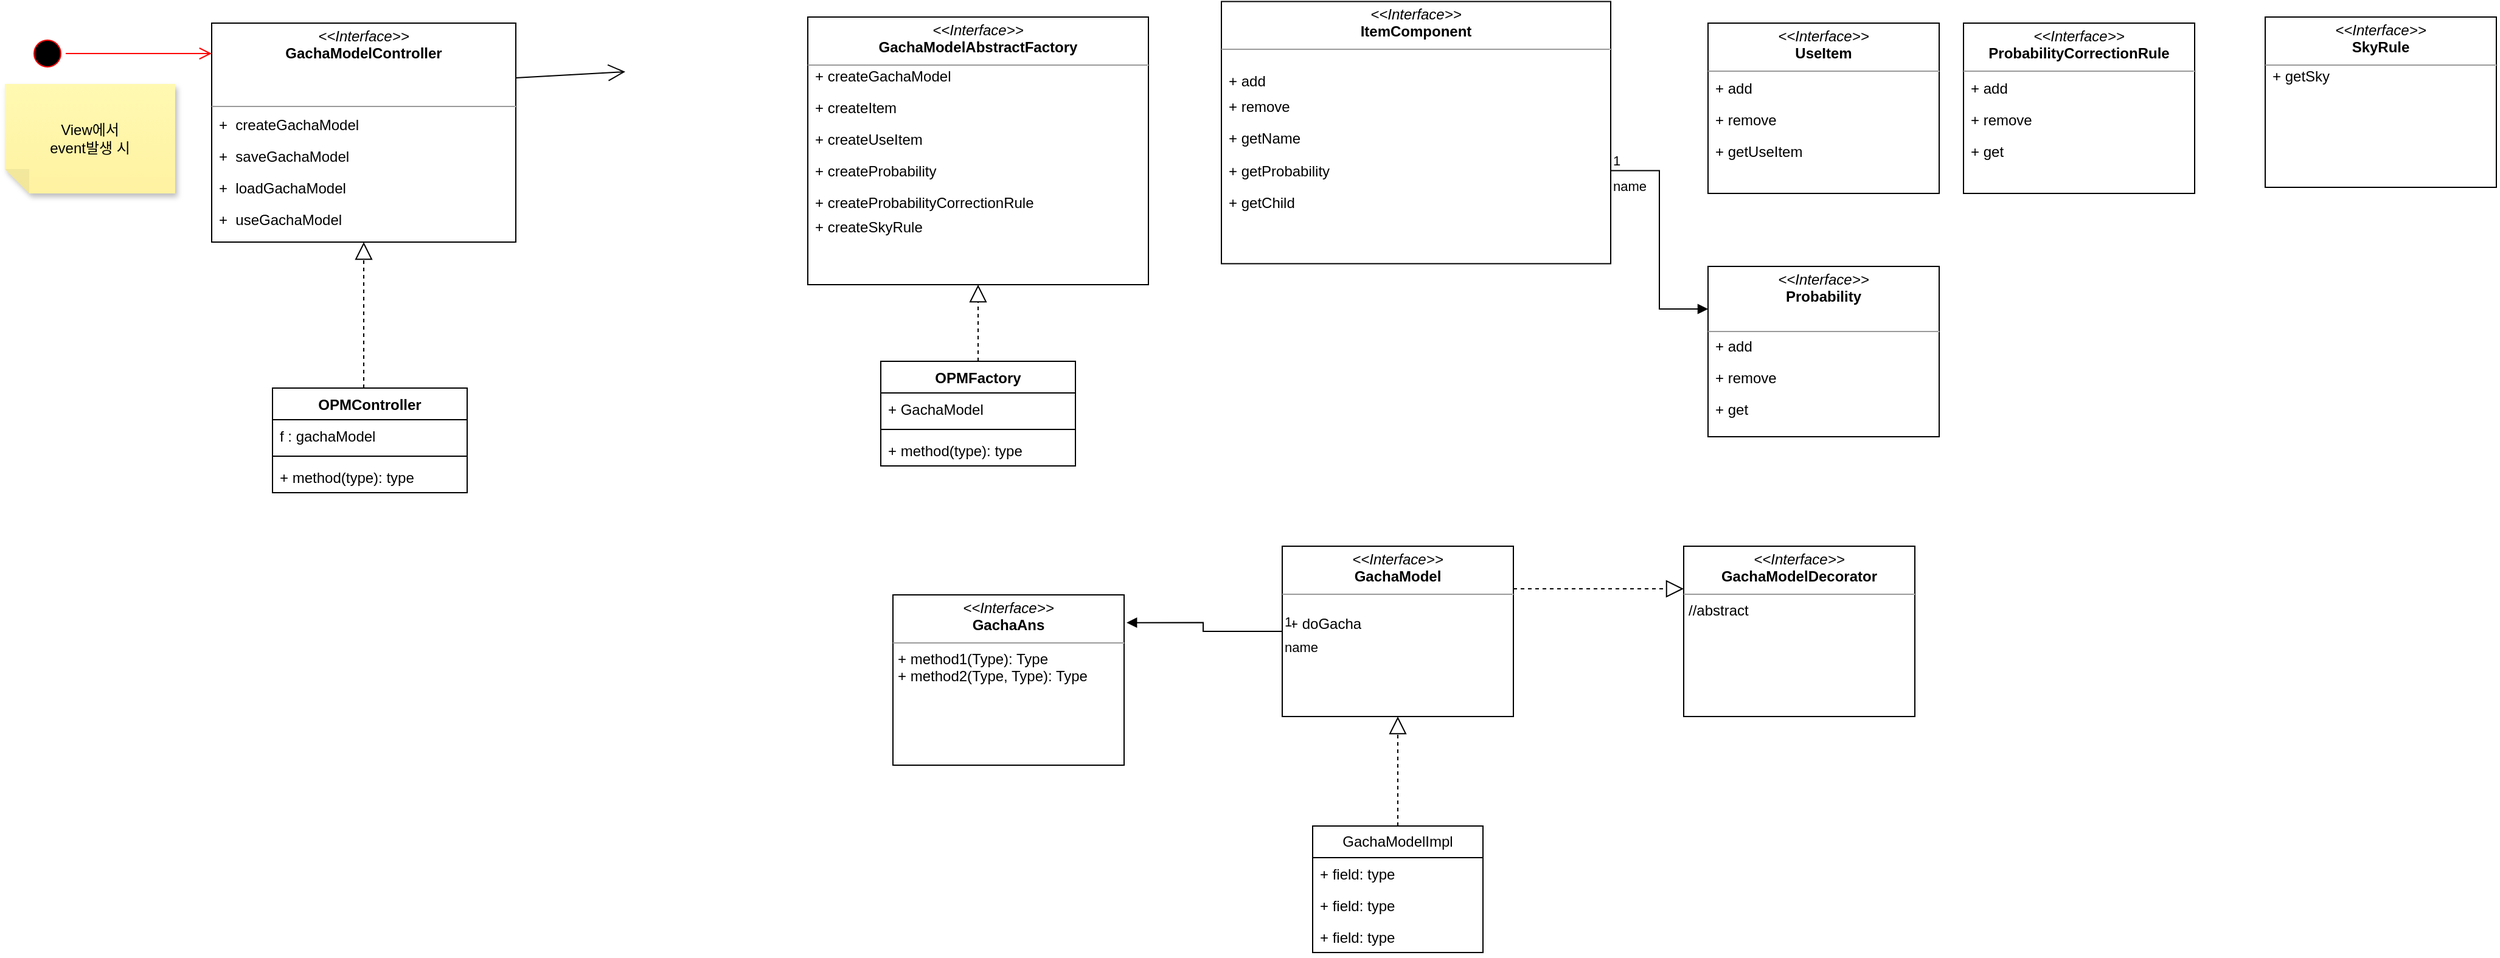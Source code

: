 <mxfile version="21.3.8" type="device">
  <diagram name="페이지-1" id="71CP7K-xA_H524tfC2j_">
    <mxGraphModel dx="1477" dy="660" grid="1" gridSize="10" guides="1" tooltips="1" connect="1" arrows="1" fold="1" page="1" pageScale="1" pageWidth="827" pageHeight="1169" math="0" shadow="0">
      <root>
        <mxCell id="0" />
        <mxCell id="1" parent="0" />
        <mxCell id="IP1F_LFjxFDL6-v84dJm-4" value="" style="ellipse;html=1;shape=startState;fillColor=#000000;strokeColor=#ff0000;" parent="1" vertex="1">
          <mxGeometry x="40" y="80" width="30" height="30" as="geometry" />
        </mxCell>
        <mxCell id="IP1F_LFjxFDL6-v84dJm-5" value="" style="edgeStyle=orthogonalEdgeStyle;html=1;verticalAlign=bottom;endArrow=open;endSize=8;strokeColor=#ff0000;rounded=0;exitX=1;exitY=0.5;exitDx=0;exitDy=0;" parent="1" source="IP1F_LFjxFDL6-v84dJm-4" edge="1">
          <mxGeometry relative="1" as="geometry">
            <mxPoint x="190" y="95" as="targetPoint" />
          </mxGeometry>
        </mxCell>
        <mxCell id="IP1F_LFjxFDL6-v84dJm-7" value="View에서&lt;br&gt;event발생 시" style="shape=note;whiteSpace=wrap;html=1;backgroundOutline=1;fontColor=#000000;darkOpacity=0.05;fillColor=#FFF9B2;strokeColor=none;fillStyle=solid;direction=west;gradientDirection=north;gradientColor=#FFF2A1;shadow=1;size=20;pointerEvents=1;" parent="1" vertex="1">
          <mxGeometry x="20" y="120" width="140" height="90" as="geometry" />
        </mxCell>
        <mxCell id="IP1F_LFjxFDL6-v84dJm-22" value="" style="endArrow=open;endFill=1;endSize=12;html=1;rounded=0;exitX=1;exitY=0.25;exitDx=0;exitDy=0;" parent="1" source="IP1F_LFjxFDL6-v84dJm-2" edge="1">
          <mxGeometry width="160" relative="1" as="geometry">
            <mxPoint x="414" y="270" as="sourcePoint" />
            <mxPoint x="530" y="110" as="targetPoint" />
          </mxGeometry>
        </mxCell>
        <mxCell id="IP1F_LFjxFDL6-v84dJm-34" value="" style="group" parent="1" vertex="1" connectable="0">
          <mxGeometry x="1020" y="52.25" width="320" height="215.5" as="geometry" />
        </mxCell>
        <mxCell id="IP1F_LFjxFDL6-v84dJm-28" value="&lt;p style=&quot;margin:0px;margin-top:4px;text-align:center;&quot;&gt;&lt;i&gt;&amp;lt;&amp;lt;Interface&amp;gt;&amp;gt;&lt;/i&gt;&lt;br&gt;&lt;b&gt;ItemComponent&lt;/b&gt;&lt;/p&gt;&lt;hr size=&quot;1&quot;&gt;&lt;p style=&quot;margin:0px;margin-left:4px;&quot;&gt;&lt;br&gt;&lt;/p&gt;" style="verticalAlign=top;align=left;overflow=fill;fontSize=12;fontFamily=Helvetica;html=1;whiteSpace=wrap;" parent="IP1F_LFjxFDL6-v84dJm-34" vertex="1">
          <mxGeometry width="320" height="215.5" as="geometry" />
        </mxCell>
        <mxCell id="IP1F_LFjxFDL6-v84dJm-29" value="+ add" style="text;strokeColor=none;fillColor=none;align=left;verticalAlign=top;spacingLeft=4;spacingRight=4;overflow=hidden;rotatable=0;points=[[0,0.5],[1,0.5]];portConstraint=eastwest;whiteSpace=wrap;html=1;" parent="IP1F_LFjxFDL6-v84dJm-34" vertex="1">
          <mxGeometry y="52.088" width="320" height="26.555" as="geometry" />
        </mxCell>
        <mxCell id="IP1F_LFjxFDL6-v84dJm-30" value="+ remove" style="text;strokeColor=none;fillColor=none;align=left;verticalAlign=top;spacingLeft=4;spacingRight=4;overflow=hidden;rotatable=0;points=[[0,0.5],[1,0.5]];portConstraint=eastwest;whiteSpace=wrap;html=1;" parent="IP1F_LFjxFDL6-v84dJm-34" vertex="1">
          <mxGeometry y="72.514" width="100" height="26.555" as="geometry" />
        </mxCell>
        <mxCell id="IP1F_LFjxFDL6-v84dJm-31" value="+ getChild" style="text;strokeColor=none;fillColor=none;align=left;verticalAlign=top;spacingLeft=4;spacingRight=4;overflow=hidden;rotatable=0;points=[[0,0.5],[1,0.5]];portConstraint=eastwest;whiteSpace=wrap;html=1;" parent="IP1F_LFjxFDL6-v84dJm-34" vertex="1">
          <mxGeometry y="152.178" width="320" height="26.555" as="geometry" />
        </mxCell>
        <mxCell id="IP1F_LFjxFDL6-v84dJm-32" value="+ getProbability" style="text;strokeColor=none;fillColor=none;align=left;verticalAlign=top;spacingLeft=4;spacingRight=4;overflow=hidden;rotatable=0;points=[[0,0.5],[1,0.5]];portConstraint=eastwest;whiteSpace=wrap;html=1;" parent="IP1F_LFjxFDL6-v84dJm-34" vertex="1">
          <mxGeometry y="125.623" width="320" height="26.555" as="geometry" />
        </mxCell>
        <mxCell id="IP1F_LFjxFDL6-v84dJm-33" value="+ getName" style="text;strokeColor=none;fillColor=none;align=left;verticalAlign=top;spacingLeft=4;spacingRight=4;overflow=hidden;rotatable=0;points=[[0,0.5],[1,0.5]];portConstraint=eastwest;whiteSpace=wrap;html=1;" parent="IP1F_LFjxFDL6-v84dJm-34" vertex="1">
          <mxGeometry y="99.069" width="320" height="26.555" as="geometry" />
        </mxCell>
        <mxCell id="IP1F_LFjxFDL6-v84dJm-36" value="" style="group" parent="1" vertex="1" connectable="0">
          <mxGeometry x="190" y="70" width="250" height="180" as="geometry" />
        </mxCell>
        <mxCell id="IP1F_LFjxFDL6-v84dJm-2" value="&lt;p style=&quot;margin:0px;margin-top:4px;text-align:center;&quot;&gt;&lt;i&gt;&amp;lt;&amp;lt;Interface&amp;gt;&amp;gt;&lt;/i&gt;&lt;br&gt;&lt;b&gt;GachaModelController&lt;/b&gt;&lt;/p&gt;&lt;p style=&quot;margin:0px;margin-left:4px;&quot;&gt;&lt;br&gt;&lt;br&gt;&lt;/p&gt;&lt;hr size=&quot;1&quot;&gt;&lt;p style=&quot;margin:0px;margin-left:4px;&quot;&gt;&lt;br&gt;&lt;/p&gt;" style="verticalAlign=top;align=left;overflow=fill;fontSize=12;fontFamily=Helvetica;html=1;whiteSpace=wrap;" parent="IP1F_LFjxFDL6-v84dJm-36" vertex="1">
          <mxGeometry width="250" height="180" as="geometry" />
        </mxCell>
        <mxCell id="IP1F_LFjxFDL6-v84dJm-3" style="edgeStyle=orthogonalEdgeStyle;rounded=0;orthogonalLoop=1;jettySize=auto;html=1;exitX=0.5;exitY=1;exitDx=0;exitDy=0;" parent="IP1F_LFjxFDL6-v84dJm-36" source="IP1F_LFjxFDL6-v84dJm-2" target="IP1F_LFjxFDL6-v84dJm-2" edge="1">
          <mxGeometry relative="1" as="geometry" />
        </mxCell>
        <mxCell id="IP1F_LFjxFDL6-v84dJm-17" value="+&amp;nbsp; createGachaModel" style="text;strokeColor=none;fillColor=none;align=left;verticalAlign=top;spacingLeft=4;spacingRight=4;overflow=hidden;rotatable=0;points=[[0,0.5],[1,0.5]];portConstraint=eastwest;whiteSpace=wrap;html=1;" parent="IP1F_LFjxFDL6-v84dJm-36" vertex="1">
          <mxGeometry y="70" width="250" height="26" as="geometry" />
        </mxCell>
        <mxCell id="IP1F_LFjxFDL6-v84dJm-18" value="+&amp;nbsp; saveGachaModel" style="text;strokeColor=none;fillColor=none;align=left;verticalAlign=top;spacingLeft=4;spacingRight=4;overflow=hidden;rotatable=0;points=[[0,0.5],[1,0.5]];portConstraint=eastwest;whiteSpace=wrap;html=1;" parent="IP1F_LFjxFDL6-v84dJm-36" vertex="1">
          <mxGeometry y="96" width="250" height="26" as="geometry" />
        </mxCell>
        <mxCell id="IP1F_LFjxFDL6-v84dJm-19" value="+&amp;nbsp; loadGachaModel" style="text;strokeColor=none;fillColor=none;align=left;verticalAlign=top;spacingLeft=4;spacingRight=4;overflow=hidden;rotatable=0;points=[[0,0.5],[1,0.5]];portConstraint=eastwest;whiteSpace=wrap;html=1;" parent="IP1F_LFjxFDL6-v84dJm-36" vertex="1">
          <mxGeometry y="122" width="250" height="26" as="geometry" />
        </mxCell>
        <mxCell id="IP1F_LFjxFDL6-v84dJm-20" value="+&amp;nbsp; useGachaModel" style="text;strokeColor=none;fillColor=none;align=left;verticalAlign=top;spacingLeft=4;spacingRight=4;overflow=hidden;rotatable=0;points=[[0,0.5],[1,0.5]];portConstraint=eastwest;whiteSpace=wrap;html=1;" parent="IP1F_LFjxFDL6-v84dJm-36" vertex="1">
          <mxGeometry y="148" width="250" height="26" as="geometry" />
        </mxCell>
        <mxCell id="IP1F_LFjxFDL6-v84dJm-37" value="&lt;p style=&quot;margin:0px;margin-top:4px;text-align:center;&quot;&gt;&lt;i&gt;&amp;lt;&amp;lt;Interface&amp;gt;&amp;gt;&lt;/i&gt;&lt;br&gt;&lt;b&gt;GachaModel&lt;/b&gt;&lt;/p&gt;&lt;hr size=&quot;1&quot;&gt;&lt;p style=&quot;margin:0px;margin-left:4px;&quot;&gt;&lt;br&gt;&lt;/p&gt;" style="verticalAlign=top;align=left;overflow=fill;fontSize=12;fontFamily=Helvetica;html=1;whiteSpace=wrap;" parent="1" vertex="1">
          <mxGeometry x="1070" y="500" width="190" height="140" as="geometry" />
        </mxCell>
        <mxCell id="IP1F_LFjxFDL6-v84dJm-38" value="+ doGacha" style="text;strokeColor=none;fillColor=none;align=left;verticalAlign=top;spacingLeft=4;spacingRight=4;overflow=hidden;rotatable=0;points=[[0,0.5],[1,0.5]];portConstraint=eastwest;whiteSpace=wrap;html=1;" parent="1" vertex="1">
          <mxGeometry x="1070" y="550" width="190" height="26" as="geometry" />
        </mxCell>
        <mxCell id="IP1F_LFjxFDL6-v84dJm-39" value="" style="endArrow=block;dashed=1;endFill=0;endSize=12;html=1;rounded=0;exitX=1;exitY=0.25;exitDx=0;exitDy=0;" parent="1" source="IP1F_LFjxFDL6-v84dJm-37" edge="1">
          <mxGeometry width="160" relative="1" as="geometry">
            <mxPoint x="1240" y="470" as="sourcePoint" />
            <mxPoint x="1400" y="535" as="targetPoint" />
            <Array as="points" />
          </mxGeometry>
        </mxCell>
        <mxCell id="IP1F_LFjxFDL6-v84dJm-40" value="&lt;p style=&quot;margin:0px;margin-top:4px;text-align:center;&quot;&gt;&lt;i&gt;&amp;lt;&amp;lt;Interface&amp;gt;&amp;gt;&lt;/i&gt;&lt;br&gt;&lt;b&gt;GachaModelDecorator&lt;/b&gt;&lt;/p&gt;&lt;hr size=&quot;1&quot;&gt;&lt;p style=&quot;margin:0px;margin-left:4px;&quot;&gt;&lt;/p&gt;&lt;p style=&quot;margin:0px;margin-left:4px;&quot;&gt;//abstract&lt;/p&gt;" style="verticalAlign=top;align=left;overflow=fill;fontSize=12;fontFamily=Helvetica;html=1;whiteSpace=wrap;" parent="1" vertex="1">
          <mxGeometry x="1400" y="500" width="190" height="140" as="geometry" />
        </mxCell>
        <mxCell id="IP1F_LFjxFDL6-v84dJm-41" value="&lt;p style=&quot;margin:0px;margin-top:4px;text-align:center;&quot;&gt;&lt;i&gt;&amp;lt;&amp;lt;Interface&amp;gt;&amp;gt;&lt;/i&gt;&lt;br&gt;&lt;b&gt;UseItem&lt;/b&gt;&lt;/p&gt;&lt;hr size=&quot;1&quot;&gt;&lt;p style=&quot;margin:0px;margin-left:4px;&quot;&gt;&lt;br&gt;&lt;/p&gt;" style="verticalAlign=top;align=left;overflow=fill;fontSize=12;fontFamily=Helvetica;html=1;whiteSpace=wrap;" parent="1" vertex="1">
          <mxGeometry x="1420" y="70" width="190" height="140" as="geometry" />
        </mxCell>
        <mxCell id="IP1F_LFjxFDL6-v84dJm-42" value="+ add" style="text;strokeColor=none;fillColor=none;align=left;verticalAlign=top;spacingLeft=4;spacingRight=4;overflow=hidden;rotatable=0;points=[[0,0.5],[1,0.5]];portConstraint=eastwest;whiteSpace=wrap;html=1;" parent="1" vertex="1">
          <mxGeometry x="1420" y="110" width="100" height="26" as="geometry" />
        </mxCell>
        <mxCell id="IP1F_LFjxFDL6-v84dJm-43" value="+ remove" style="text;strokeColor=none;fillColor=none;align=left;verticalAlign=top;spacingLeft=4;spacingRight=4;overflow=hidden;rotatable=0;points=[[0,0.5],[1,0.5]];portConstraint=eastwest;whiteSpace=wrap;html=1;" parent="1" vertex="1">
          <mxGeometry x="1420" y="136" width="100" height="26" as="geometry" />
        </mxCell>
        <mxCell id="IP1F_LFjxFDL6-v84dJm-44" value="+ getUseItem" style="text;strokeColor=none;fillColor=none;align=left;verticalAlign=top;spacingLeft=4;spacingRight=4;overflow=hidden;rotatable=0;points=[[0,0.5],[1,0.5]];portConstraint=eastwest;whiteSpace=wrap;html=1;" parent="1" vertex="1">
          <mxGeometry x="1420" y="162" width="100" height="26" as="geometry" />
        </mxCell>
        <mxCell id="IP1F_LFjxFDL6-v84dJm-46" value="&lt;p style=&quot;margin:0px;margin-top:4px;text-align:center;&quot;&gt;&lt;i&gt;&amp;lt;&amp;lt;Interface&amp;gt;&amp;gt;&lt;/i&gt;&lt;br&gt;&lt;b&gt;Probability&lt;/b&gt;&lt;/p&gt;&lt;br&gt;&lt;hr size=&quot;1&quot;&gt;&lt;p style=&quot;margin:0px;margin-left:4px;&quot;&gt;&lt;br&gt;&lt;/p&gt;" style="verticalAlign=top;align=left;overflow=fill;fontSize=12;fontFamily=Helvetica;html=1;whiteSpace=wrap;" parent="1" vertex="1">
          <mxGeometry x="1420" y="270" width="190" height="140" as="geometry" />
        </mxCell>
        <mxCell id="IP1F_LFjxFDL6-v84dJm-47" value="name" style="endArrow=block;endFill=1;html=1;edgeStyle=orthogonalEdgeStyle;align=left;verticalAlign=top;rounded=0;entryX=0;entryY=0.25;entryDx=0;entryDy=0;" parent="1" source="IP1F_LFjxFDL6-v84dJm-32" target="IP1F_LFjxFDL6-v84dJm-46" edge="1">
          <mxGeometry x="-1" relative="1" as="geometry">
            <mxPoint x="1130" y="260" as="sourcePoint" />
            <mxPoint x="1290" y="260" as="targetPoint" />
          </mxGeometry>
        </mxCell>
        <mxCell id="IP1F_LFjxFDL6-v84dJm-48" value="1" style="edgeLabel;resizable=0;html=1;align=left;verticalAlign=bottom;" parent="IP1F_LFjxFDL6-v84dJm-47" connectable="0" vertex="1">
          <mxGeometry x="-1" relative="1" as="geometry" />
        </mxCell>
        <mxCell id="IP1F_LFjxFDL6-v84dJm-49" value="+ add" style="text;strokeColor=none;fillColor=none;align=left;verticalAlign=top;spacingLeft=4;spacingRight=4;overflow=hidden;rotatable=0;points=[[0,0.5],[1,0.5]];portConstraint=eastwest;whiteSpace=wrap;html=1;" parent="1" vertex="1">
          <mxGeometry x="1420" y="322" width="100" height="26" as="geometry" />
        </mxCell>
        <mxCell id="IP1F_LFjxFDL6-v84dJm-50" value="+ remove" style="text;strokeColor=none;fillColor=none;align=left;verticalAlign=top;spacingLeft=4;spacingRight=4;overflow=hidden;rotatable=0;points=[[0,0.5],[1,0.5]];portConstraint=eastwest;whiteSpace=wrap;html=1;" parent="1" vertex="1">
          <mxGeometry x="1420" y="348" width="100" height="26" as="geometry" />
        </mxCell>
        <mxCell id="IP1F_LFjxFDL6-v84dJm-51" value="+ get" style="text;strokeColor=none;fillColor=none;align=left;verticalAlign=top;spacingLeft=4;spacingRight=4;overflow=hidden;rotatable=0;points=[[0,0.5],[1,0.5]];portConstraint=eastwest;whiteSpace=wrap;html=1;" parent="1" vertex="1">
          <mxGeometry x="1420" y="374" width="100" height="26" as="geometry" />
        </mxCell>
        <mxCell id="IP1F_LFjxFDL6-v84dJm-54" value="" style="endArrow=block;dashed=1;endFill=0;endSize=12;html=1;rounded=0;" parent="1" target="IP1F_LFjxFDL6-v84dJm-2" edge="1">
          <mxGeometry width="160" relative="1" as="geometry">
            <mxPoint x="315" y="370" as="sourcePoint" />
            <mxPoint x="310" y="260" as="targetPoint" />
          </mxGeometry>
        </mxCell>
        <mxCell id="IP1F_LFjxFDL6-v84dJm-55" value="OPMController" style="swimlane;fontStyle=1;align=center;verticalAlign=top;childLayout=stackLayout;horizontal=1;startSize=26;horizontalStack=0;resizeParent=1;resizeParentMax=0;resizeLast=0;collapsible=1;marginBottom=0;whiteSpace=wrap;html=1;" parent="1" vertex="1">
          <mxGeometry x="240" y="370" width="160" height="86" as="geometry" />
        </mxCell>
        <mxCell id="IP1F_LFjxFDL6-v84dJm-59" value="f : gachaModel" style="text;strokeColor=none;fillColor=none;align=left;verticalAlign=top;spacingLeft=4;spacingRight=4;overflow=hidden;rotatable=0;points=[[0,0.5],[1,0.5]];portConstraint=eastwest;whiteSpace=wrap;html=1;" parent="IP1F_LFjxFDL6-v84dJm-55" vertex="1">
          <mxGeometry y="26" width="160" height="26" as="geometry" />
        </mxCell>
        <mxCell id="IP1F_LFjxFDL6-v84dJm-57" value="" style="line;strokeWidth=1;fillColor=none;align=left;verticalAlign=middle;spacingTop=-1;spacingLeft=3;spacingRight=3;rotatable=0;labelPosition=right;points=[];portConstraint=eastwest;strokeColor=inherit;" parent="IP1F_LFjxFDL6-v84dJm-55" vertex="1">
          <mxGeometry y="52" width="160" height="8" as="geometry" />
        </mxCell>
        <mxCell id="IP1F_LFjxFDL6-v84dJm-58" value="+ method(type): type" style="text;strokeColor=none;fillColor=none;align=left;verticalAlign=top;spacingLeft=4;spacingRight=4;overflow=hidden;rotatable=0;points=[[0,0.5],[1,0.5]];portConstraint=eastwest;whiteSpace=wrap;html=1;" parent="IP1F_LFjxFDL6-v84dJm-55" vertex="1">
          <mxGeometry y="60" width="160" height="26" as="geometry" />
        </mxCell>
        <mxCell id="IP1F_LFjxFDL6-v84dJm-60" value="&lt;p style=&quot;margin:0px;margin-top:4px;text-align:center;&quot;&gt;&lt;i&gt;&amp;lt;&amp;lt;Interface&amp;gt;&amp;gt;&lt;/i&gt;&lt;br&gt;&lt;b&gt;GachaAns&lt;/b&gt;&lt;/p&gt;&lt;hr size=&quot;1&quot;&gt;&lt;p style=&quot;margin:0px;margin-left:4px;&quot;&gt;+ method1(Type): Type&lt;br&gt;+ method2(Type, Type): Type&lt;/p&gt;" style="verticalAlign=top;align=left;overflow=fill;fontSize=12;fontFamily=Helvetica;html=1;whiteSpace=wrap;" parent="1" vertex="1">
          <mxGeometry x="750" y="540" width="190" height="140" as="geometry" />
        </mxCell>
        <mxCell id="IP1F_LFjxFDL6-v84dJm-62" value="OPMFactory" style="swimlane;fontStyle=1;align=center;verticalAlign=top;childLayout=stackLayout;horizontal=1;startSize=26;horizontalStack=0;resizeParent=1;resizeParentMax=0;resizeLast=0;collapsible=1;marginBottom=0;whiteSpace=wrap;html=1;" parent="1" vertex="1">
          <mxGeometry x="740" y="348" width="160" height="86" as="geometry" />
        </mxCell>
        <mxCell id="IP1F_LFjxFDL6-v84dJm-63" value="+ GachaModel" style="text;strokeColor=none;fillColor=none;align=left;verticalAlign=top;spacingLeft=4;spacingRight=4;overflow=hidden;rotatable=0;points=[[0,0.5],[1,0.5]];portConstraint=eastwest;whiteSpace=wrap;html=1;" parent="IP1F_LFjxFDL6-v84dJm-62" vertex="1">
          <mxGeometry y="26" width="160" height="26" as="geometry" />
        </mxCell>
        <mxCell id="IP1F_LFjxFDL6-v84dJm-64" value="" style="line;strokeWidth=1;fillColor=none;align=left;verticalAlign=middle;spacingTop=-1;spacingLeft=3;spacingRight=3;rotatable=0;labelPosition=right;points=[];portConstraint=eastwest;strokeColor=inherit;" parent="IP1F_LFjxFDL6-v84dJm-62" vertex="1">
          <mxGeometry y="52" width="160" height="8" as="geometry" />
        </mxCell>
        <mxCell id="IP1F_LFjxFDL6-v84dJm-65" value="+ method(type): type" style="text;strokeColor=none;fillColor=none;align=left;verticalAlign=top;spacingLeft=4;spacingRight=4;overflow=hidden;rotatable=0;points=[[0,0.5],[1,0.5]];portConstraint=eastwest;whiteSpace=wrap;html=1;" parent="IP1F_LFjxFDL6-v84dJm-62" vertex="1">
          <mxGeometry y="60" width="160" height="26" as="geometry" />
        </mxCell>
        <mxCell id="IP1F_LFjxFDL6-v84dJm-67" value="" style="group" parent="1" vertex="1" connectable="0">
          <mxGeometry x="680" y="65" width="280" height="220" as="geometry" />
        </mxCell>
        <mxCell id="IP1F_LFjxFDL6-v84dJm-8" value="&lt;p style=&quot;margin:0px;margin-top:4px;text-align:center;&quot;&gt;&lt;i&gt;&amp;lt;&amp;lt;Interface&amp;gt;&amp;gt;&lt;/i&gt;&lt;br&gt;&lt;b&gt;GachaModelAbstractFactory&lt;/b&gt;&lt;/p&gt;&lt;hr size=&quot;1&quot;&gt;&lt;p style=&quot;margin:0px;margin-left:4px;&quot;&gt;&lt;br&gt;&lt;/p&gt;&lt;p style=&quot;margin:0px;margin-left:4px;&quot;&gt;&lt;br&gt;&lt;/p&gt;" style="verticalAlign=top;align=left;overflow=fill;fontSize=12;fontFamily=Helvetica;html=1;whiteSpace=wrap;" parent="IP1F_LFjxFDL6-v84dJm-67" vertex="1">
          <mxGeometry width="280" height="220" as="geometry" />
        </mxCell>
        <mxCell id="IP1F_LFjxFDL6-v84dJm-23" value="+ createItem" style="text;strokeColor=none;fillColor=none;align=left;verticalAlign=top;spacingLeft=4;spacingRight=4;overflow=hidden;rotatable=0;points=[[0,0.5],[1,0.5]];portConstraint=eastwest;whiteSpace=wrap;html=1;" parent="IP1F_LFjxFDL6-v84dJm-67" vertex="1">
          <mxGeometry y="61" width="280" height="26" as="geometry" />
        </mxCell>
        <mxCell id="IP1F_LFjxFDL6-v84dJm-24" value="+ createUseItem" style="text;strokeColor=none;fillColor=none;align=left;verticalAlign=top;spacingLeft=4;spacingRight=4;overflow=hidden;rotatable=0;points=[[0,0.5],[1,0.5]];portConstraint=eastwest;whiteSpace=wrap;html=1;" parent="IP1F_LFjxFDL6-v84dJm-67" vertex="1">
          <mxGeometry y="87" width="280" height="26" as="geometry" />
        </mxCell>
        <mxCell id="IP1F_LFjxFDL6-v84dJm-25" value="+ createProbabilityCorrectionRule" style="text;strokeColor=none;fillColor=none;align=left;verticalAlign=top;spacingLeft=4;spacingRight=4;overflow=hidden;rotatable=0;points=[[0,0.5],[1,0.5]];portConstraint=eastwest;whiteSpace=wrap;html=1;" parent="IP1F_LFjxFDL6-v84dJm-67" vertex="1">
          <mxGeometry y="139" width="280" height="26" as="geometry" />
        </mxCell>
        <mxCell id="IP1F_LFjxFDL6-v84dJm-26" value="+ createSkyRule" style="text;strokeColor=none;fillColor=none;align=left;verticalAlign=top;spacingLeft=4;spacingRight=4;overflow=hidden;rotatable=0;points=[[0,0.5],[1,0.5]];portConstraint=eastwest;whiteSpace=wrap;html=1;" parent="IP1F_LFjxFDL6-v84dJm-67" vertex="1">
          <mxGeometry y="159" width="280" height="26" as="geometry" />
        </mxCell>
        <mxCell id="IP1F_LFjxFDL6-v84dJm-27" value="+ createProbability" style="text;strokeColor=none;fillColor=none;align=left;verticalAlign=top;spacingLeft=4;spacingRight=4;overflow=hidden;rotatable=0;points=[[0,0.5],[1,0.5]];portConstraint=eastwest;whiteSpace=wrap;html=1;" parent="IP1F_LFjxFDL6-v84dJm-67" vertex="1">
          <mxGeometry y="113" width="280" height="26" as="geometry" />
        </mxCell>
        <mxCell id="IP1F_LFjxFDL6-v84dJm-66" value="+ createGachaModel" style="text;strokeColor=none;fillColor=none;align=left;verticalAlign=top;spacingLeft=4;spacingRight=4;overflow=hidden;rotatable=0;points=[[0,0.5],[1,0.5]];portConstraint=eastwest;whiteSpace=wrap;html=1;" parent="IP1F_LFjxFDL6-v84dJm-67" vertex="1">
          <mxGeometry y="35" width="210" height="26" as="geometry" />
        </mxCell>
        <mxCell id="IP1F_LFjxFDL6-v84dJm-68" value="" style="endArrow=block;dashed=1;endFill=0;endSize=12;html=1;rounded=0;exitX=0.5;exitY=0;exitDx=0;exitDy=0;entryX=0.5;entryY=1;entryDx=0;entryDy=0;" parent="1" source="IP1F_LFjxFDL6-v84dJm-62" target="IP1F_LFjxFDL6-v84dJm-8" edge="1">
          <mxGeometry width="160" relative="1" as="geometry">
            <mxPoint x="680" y="310" as="sourcePoint" />
            <mxPoint x="840" y="310" as="targetPoint" />
          </mxGeometry>
        </mxCell>
        <mxCell id="IP1F_LFjxFDL6-v84dJm-69" value="" style="endArrow=block;dashed=1;endFill=0;endSize=12;html=1;rounded=0;entryX=0.5;entryY=1;entryDx=0;entryDy=0;" parent="1" target="IP1F_LFjxFDL6-v84dJm-37" edge="1">
          <mxGeometry width="160" relative="1" as="geometry">
            <mxPoint x="1165" y="730" as="sourcePoint" />
            <mxPoint x="1110" y="570" as="targetPoint" />
          </mxGeometry>
        </mxCell>
        <mxCell id="IP1F_LFjxFDL6-v84dJm-70" value="&lt;p style=&quot;margin:0px;margin-top:4px;text-align:center;&quot;&gt;&lt;i&gt;&amp;lt;&amp;lt;Interface&amp;gt;&amp;gt;&lt;/i&gt;&lt;br&gt;&lt;b&gt;ProbabilityCorrectionRule&lt;/b&gt;&lt;/p&gt;&lt;hr size=&quot;1&quot;&gt;&lt;p style=&quot;margin:0px;margin-left:4px;&quot;&gt;&lt;br&gt;&lt;/p&gt;" style="verticalAlign=top;align=left;overflow=fill;fontSize=12;fontFamily=Helvetica;html=1;whiteSpace=wrap;" parent="1" vertex="1">
          <mxGeometry x="1630" y="70" width="190" height="140" as="geometry" />
        </mxCell>
        <mxCell id="IP1F_LFjxFDL6-v84dJm-71" value="+ add" style="text;strokeColor=none;fillColor=none;align=left;verticalAlign=top;spacingLeft=4;spacingRight=4;overflow=hidden;rotatable=0;points=[[0,0.5],[1,0.5]];portConstraint=eastwest;whiteSpace=wrap;html=1;" parent="1" vertex="1">
          <mxGeometry x="1630" y="110" width="100" height="26" as="geometry" />
        </mxCell>
        <mxCell id="IP1F_LFjxFDL6-v84dJm-72" value="+ remove" style="text;strokeColor=none;fillColor=none;align=left;verticalAlign=top;spacingLeft=4;spacingRight=4;overflow=hidden;rotatable=0;points=[[0,0.5],[1,0.5]];portConstraint=eastwest;whiteSpace=wrap;html=1;" parent="1" vertex="1">
          <mxGeometry x="1630" y="136" width="100" height="26" as="geometry" />
        </mxCell>
        <mxCell id="IP1F_LFjxFDL6-v84dJm-73" value="+ get" style="text;strokeColor=none;fillColor=none;align=left;verticalAlign=top;spacingLeft=4;spacingRight=4;overflow=hidden;rotatable=0;points=[[0,0.5],[1,0.5]];portConstraint=eastwest;whiteSpace=wrap;html=1;" parent="1" vertex="1">
          <mxGeometry x="1630" y="162" width="100" height="26" as="geometry" />
        </mxCell>
        <mxCell id="IP1F_LFjxFDL6-v84dJm-74" value="name" style="endArrow=block;endFill=1;html=1;edgeStyle=orthogonalEdgeStyle;align=left;verticalAlign=top;rounded=0;entryX=1.011;entryY=0.163;entryDx=0;entryDy=0;entryPerimeter=0;" parent="1" source="IP1F_LFjxFDL6-v84dJm-37" target="IP1F_LFjxFDL6-v84dJm-60" edge="1">
          <mxGeometry x="-1" relative="1" as="geometry">
            <mxPoint x="930" y="600" as="sourcePoint" />
            <mxPoint x="1090" y="600" as="targetPoint" />
          </mxGeometry>
        </mxCell>
        <mxCell id="IP1F_LFjxFDL6-v84dJm-75" value="1" style="edgeLabel;resizable=0;html=1;align=left;verticalAlign=bottom;" parent="IP1F_LFjxFDL6-v84dJm-74" connectable="0" vertex="1">
          <mxGeometry x="-1" relative="1" as="geometry" />
        </mxCell>
        <mxCell id="gSzAR_MlpIHfEf4KSCXG-1" value="&lt;p style=&quot;margin:0px;margin-top:4px;text-align:center;&quot;&gt;&lt;i&gt;&amp;lt;&amp;lt;Interface&amp;gt;&amp;gt;&lt;/i&gt;&lt;br&gt;&lt;b&gt;SkyRule&lt;/b&gt;&lt;/p&gt;&lt;hr size=&quot;1&quot;&gt;&lt;p style=&quot;margin:0px;margin-left:4px;&quot;&gt;&lt;br&gt;&lt;/p&gt;" style="verticalAlign=top;align=left;overflow=fill;fontSize=12;fontFamily=Helvetica;html=1;whiteSpace=wrap;" parent="1" vertex="1">
          <mxGeometry x="1878" y="65" width="190" height="140" as="geometry" />
        </mxCell>
        <mxCell id="VPz0jWfz6DTFJ0YynrPK-1" value="GachaModelImpl" style="swimlane;fontStyle=0;childLayout=stackLayout;horizontal=1;startSize=26;fillColor=none;horizontalStack=0;resizeParent=1;resizeParentMax=0;resizeLast=0;collapsible=1;marginBottom=0;whiteSpace=wrap;html=1;" vertex="1" parent="1">
          <mxGeometry x="1095" y="730" width="140" height="104" as="geometry" />
        </mxCell>
        <mxCell id="VPz0jWfz6DTFJ0YynrPK-2" value="+ field: type" style="text;strokeColor=none;fillColor=none;align=left;verticalAlign=top;spacingLeft=4;spacingRight=4;overflow=hidden;rotatable=0;points=[[0,0.5],[1,0.5]];portConstraint=eastwest;whiteSpace=wrap;html=1;" vertex="1" parent="VPz0jWfz6DTFJ0YynrPK-1">
          <mxGeometry y="26" width="140" height="26" as="geometry" />
        </mxCell>
        <mxCell id="VPz0jWfz6DTFJ0YynrPK-3" value="+ field: type" style="text;strokeColor=none;fillColor=none;align=left;verticalAlign=top;spacingLeft=4;spacingRight=4;overflow=hidden;rotatable=0;points=[[0,0.5],[1,0.5]];portConstraint=eastwest;whiteSpace=wrap;html=1;" vertex="1" parent="VPz0jWfz6DTFJ0YynrPK-1">
          <mxGeometry y="52" width="140" height="26" as="geometry" />
        </mxCell>
        <mxCell id="VPz0jWfz6DTFJ0YynrPK-4" value="+ field: type" style="text;strokeColor=none;fillColor=none;align=left;verticalAlign=top;spacingLeft=4;spacingRight=4;overflow=hidden;rotatable=0;points=[[0,0.5],[1,0.5]];portConstraint=eastwest;whiteSpace=wrap;html=1;" vertex="1" parent="VPz0jWfz6DTFJ0YynrPK-1">
          <mxGeometry y="78" width="140" height="26" as="geometry" />
        </mxCell>
        <mxCell id="VPz0jWfz6DTFJ0YynrPK-5" value="+ getSky" style="text;strokeColor=none;fillColor=none;align=left;verticalAlign=top;spacingLeft=4;spacingRight=4;overflow=hidden;rotatable=0;points=[[0,0.5],[1,0.5]];portConstraint=eastwest;whiteSpace=wrap;html=1;" vertex="1" parent="1">
          <mxGeometry x="1878" y="100" width="192" height="26" as="geometry" />
        </mxCell>
      </root>
    </mxGraphModel>
  </diagram>
</mxfile>
